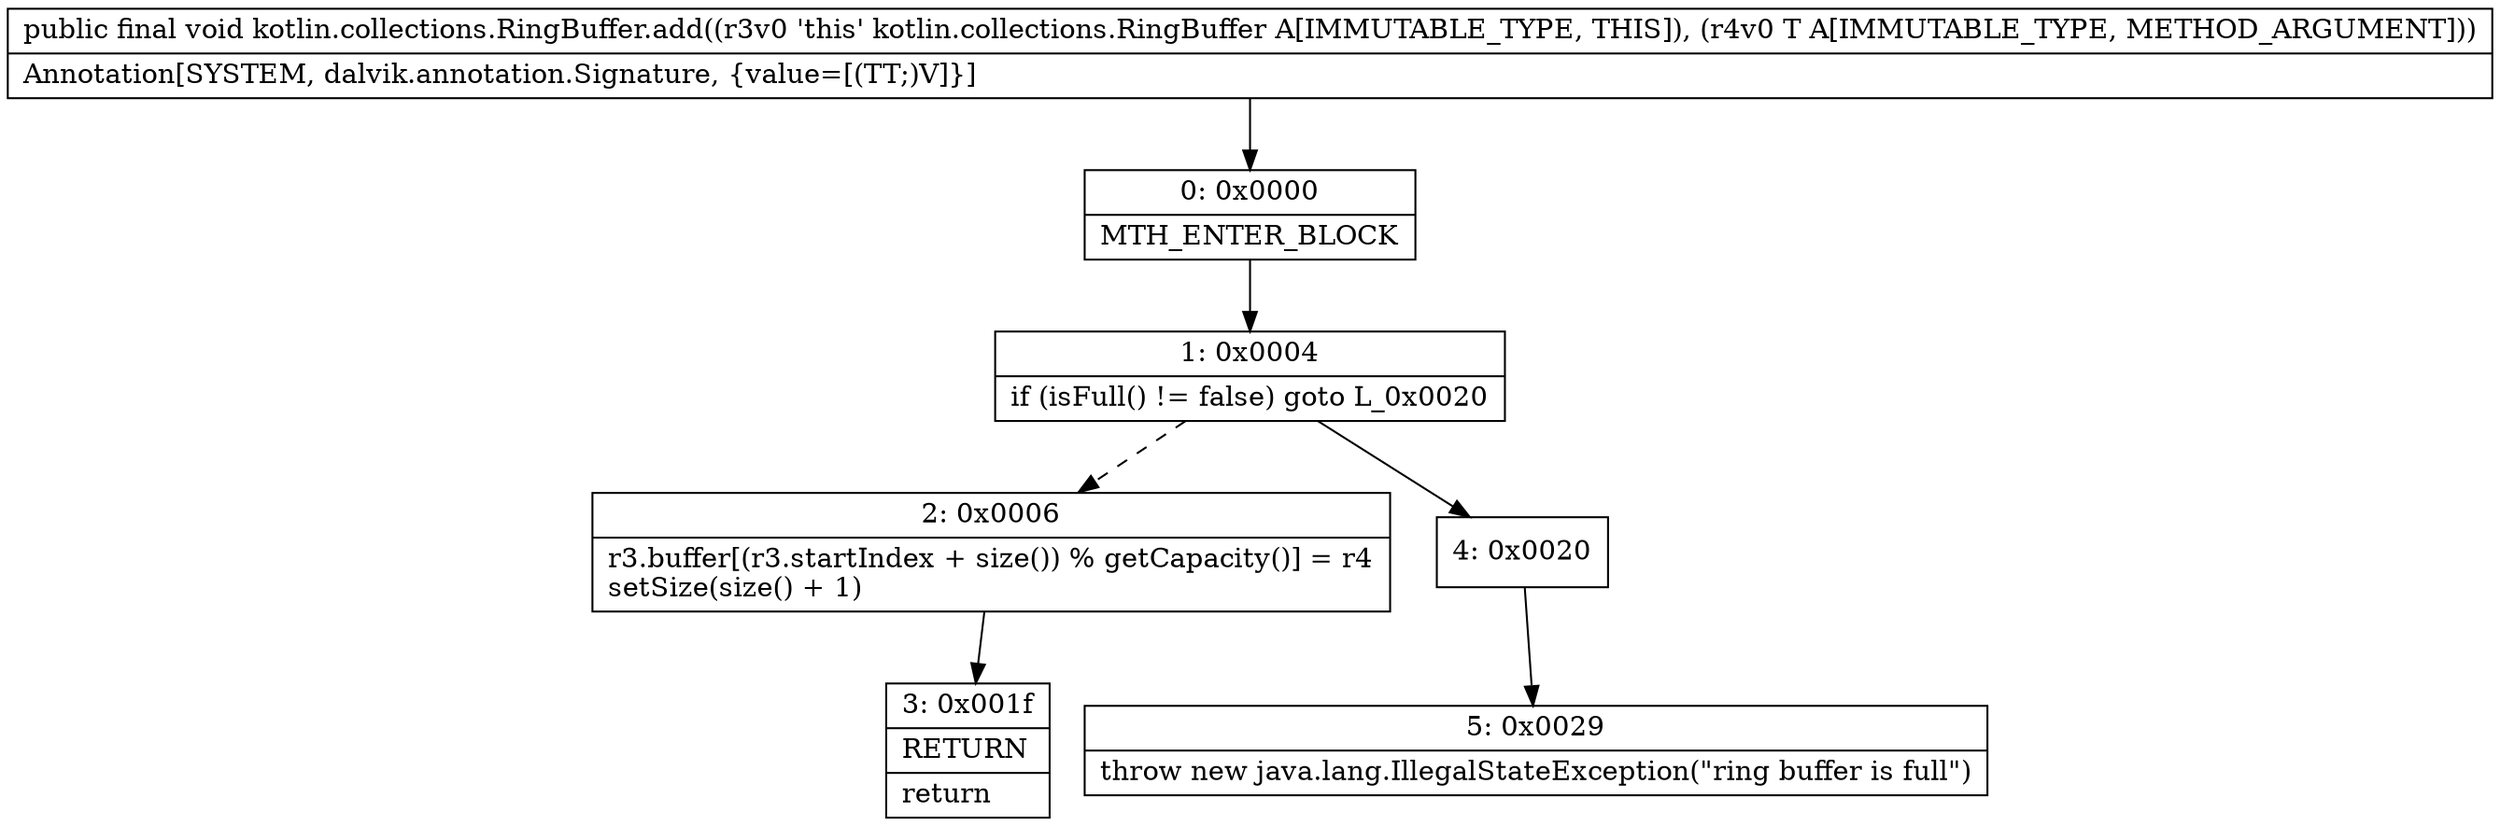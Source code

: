 digraph "CFG forkotlin.collections.RingBuffer.add(Ljava\/lang\/Object;)V" {
Node_0 [shape=record,label="{0\:\ 0x0000|MTH_ENTER_BLOCK\l}"];
Node_1 [shape=record,label="{1\:\ 0x0004|if (isFull() != false) goto L_0x0020\l}"];
Node_2 [shape=record,label="{2\:\ 0x0006|r3.buffer[(r3.startIndex + size()) % getCapacity()] = r4\lsetSize(size() + 1)\l}"];
Node_3 [shape=record,label="{3\:\ 0x001f|RETURN\l|return\l}"];
Node_4 [shape=record,label="{4\:\ 0x0020}"];
Node_5 [shape=record,label="{5\:\ 0x0029|throw new java.lang.IllegalStateException(\"ring buffer is full\")\l}"];
MethodNode[shape=record,label="{public final void kotlin.collections.RingBuffer.add((r3v0 'this' kotlin.collections.RingBuffer A[IMMUTABLE_TYPE, THIS]), (r4v0 T A[IMMUTABLE_TYPE, METHOD_ARGUMENT]))  | Annotation[SYSTEM, dalvik.annotation.Signature, \{value=[(TT;)V]\}]\l}"];
MethodNode -> Node_0;
Node_0 -> Node_1;
Node_1 -> Node_2[style=dashed];
Node_1 -> Node_4;
Node_2 -> Node_3;
Node_4 -> Node_5;
}

